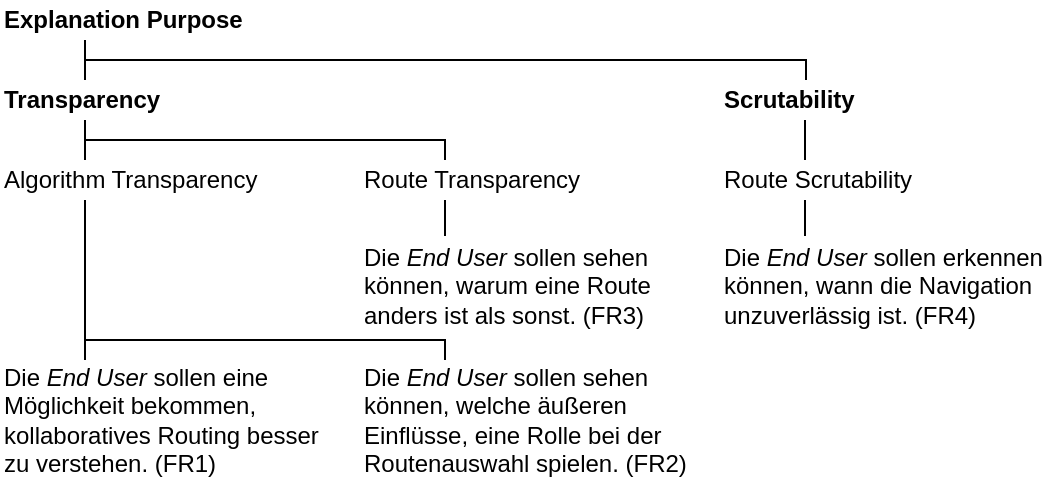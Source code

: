 <mxfile version="15.1.3" type="device"><diagram id="xbUQXwLGb0VArTBACj_G" name="Page-1"><mxGraphModel dx="946" dy="590" grid="1" gridSize="10" guides="1" tooltips="1" connect="1" arrows="1" fold="1" page="1" pageScale="1" pageWidth="1169" pageHeight="827" math="0" shadow="0"><root><mxCell id="0"/><mxCell id="1" parent="0"/><mxCell id="ftp5qUpsheQtbUtBXpzp-18" style="edgeStyle=orthogonalEdgeStyle;rounded=0;orthogonalLoop=1;jettySize=auto;html=1;exitX=0.25;exitY=1;exitDx=0;exitDy=0;entryX=0.25;entryY=0;entryDx=0;entryDy=0;endArrow=none;endFill=0;" parent="1" source="ftp5qUpsheQtbUtBXpzp-2" target="ftp5qUpsheQtbUtBXpzp-12" edge="1"><mxGeometry relative="1" as="geometry"/></mxCell><mxCell id="ftp5qUpsheQtbUtBXpzp-19" style="edgeStyle=orthogonalEdgeStyle;rounded=0;orthogonalLoop=1;jettySize=auto;html=1;exitX=0.25;exitY=1;exitDx=0;exitDy=0;entryX=0.25;entryY=0;entryDx=0;entryDy=0;endArrow=none;endFill=0;" parent="1" source="ftp5qUpsheQtbUtBXpzp-2" target="ftp5qUpsheQtbUtBXpzp-3" edge="1"><mxGeometry relative="1" as="geometry"><mxPoint x="980" y="250" as="targetPoint"/><Array as="points"><mxPoint x="443" y="240"/><mxPoint x="803" y="240"/><mxPoint x="803" y="250"/></Array></mxGeometry></mxCell><mxCell id="ftp5qUpsheQtbUtBXpzp-2" value="Explanation Purpose" style="text;html=1;strokeColor=none;fillColor=none;align=left;verticalAlign=middle;whiteSpace=wrap;rounded=0;fontStyle=1" parent="1" vertex="1"><mxGeometry x="400" y="210" width="170" height="20" as="geometry"/></mxCell><mxCell id="ftp5qUpsheQtbUtBXpzp-78" style="edgeStyle=orthogonalEdgeStyle;rounded=0;orthogonalLoop=1;jettySize=auto;html=1;exitX=0.25;exitY=1;exitDx=0;exitDy=0;entryX=0.25;entryY=0;entryDx=0;entryDy=0;fontFamily=Times New Roman;fontSize=14;endArrow=none;endFill=0;" parent="1" source="ftp5qUpsheQtbUtBXpzp-3" target="ftp5qUpsheQtbUtBXpzp-4" edge="1"><mxGeometry relative="1" as="geometry"/></mxCell><mxCell id="ftp5qUpsheQtbUtBXpzp-3" value="Scrutability" style="text;html=1;strokeColor=none;fillColor=none;align=left;verticalAlign=middle;whiteSpace=wrap;rounded=0;fontStyle=1" parent="1" vertex="1"><mxGeometry x="760" y="250" width="170" height="20" as="geometry"/></mxCell><mxCell id="ftp5qUpsheQtbUtBXpzp-77" style="edgeStyle=orthogonalEdgeStyle;rounded=0;orthogonalLoop=1;jettySize=auto;html=1;exitX=0.25;exitY=1;exitDx=0;exitDy=0;entryX=0.25;entryY=0;entryDx=0;entryDy=0;fontFamily=Times New Roman;fontSize=14;endArrow=none;endFill=0;" parent="1" source="ftp5qUpsheQtbUtBXpzp-4" target="ftp5qUpsheQtbUtBXpzp-5" edge="1"><mxGeometry relative="1" as="geometry"/></mxCell><mxCell id="ftp5qUpsheQtbUtBXpzp-4" value="Route Scrutability" style="text;html=1;strokeColor=none;fillColor=none;align=left;verticalAlign=middle;whiteSpace=wrap;rounded=0;fontStyle=0" parent="1" vertex="1"><mxGeometry x="760" y="290" width="170" height="20" as="geometry"/></mxCell><mxCell id="ftp5qUpsheQtbUtBXpzp-5" value="&lt;span style=&quot;font-weight: normal&quot;&gt;Die &lt;i&gt;End User&lt;/i&gt; sollen erkennen können, wann die Navigation unzuverlässig ist. (FR4)&lt;/span&gt;" style="text;html=1;strokeColor=none;fillColor=none;align=left;verticalAlign=middle;whiteSpace=wrap;rounded=0;fontStyle=1" parent="1" vertex="1"><mxGeometry x="760" y="328" width="170" height="50" as="geometry"/></mxCell><mxCell id="ftp5qUpsheQtbUtBXpzp-11" style="edgeStyle=orthogonalEdgeStyle;rounded=0;orthogonalLoop=1;jettySize=auto;html=1;exitX=0.25;exitY=1;exitDx=0;exitDy=0;entryX=0.25;entryY=0;entryDx=0;entryDy=0;endArrow=none;endFill=0;" parent="1" source="ftp5qUpsheQtbUtBXpzp-12" target="ftp5qUpsheQtbUtBXpzp-14" edge="1"><mxGeometry relative="1" as="geometry"><mxPoint x="442.5" y="290" as="targetPoint"/></mxGeometry></mxCell><mxCell id="ftp5qUpsheQtbUtBXpzp-74" style="edgeStyle=orthogonalEdgeStyle;rounded=0;orthogonalLoop=1;jettySize=auto;html=1;exitX=0.25;exitY=1;exitDx=0;exitDy=0;fontFamily=Times New Roman;fontSize=14;endArrow=none;endFill=0;entryX=0.25;entryY=0;entryDx=0;entryDy=0;" parent="1" source="ftp5qUpsheQtbUtBXpzp-12" target="ftp5qUpsheQtbUtBXpzp-67" edge="1"><mxGeometry relative="1" as="geometry"><mxPoint x="640" y="260" as="targetPoint"/><Array as="points"><mxPoint x="443" y="280"/><mxPoint x="623" y="280"/></Array></mxGeometry></mxCell><mxCell id="ftp5qUpsheQtbUtBXpzp-12" value="Transparency" style="text;html=1;strokeColor=none;fillColor=none;align=left;verticalAlign=middle;whiteSpace=wrap;rounded=0;fontStyle=1" parent="1" vertex="1"><mxGeometry x="400" y="250" width="170" height="20" as="geometry"/></mxCell><mxCell id="ftp5qUpsheQtbUtBXpzp-13" style="edgeStyle=orthogonalEdgeStyle;rounded=0;orthogonalLoop=1;jettySize=auto;html=1;exitX=0.25;exitY=1;exitDx=0;exitDy=0;entryX=0.25;entryY=0;entryDx=0;entryDy=0;endArrow=none;endFill=0;" parent="1" source="ftp5qUpsheQtbUtBXpzp-14" target="ftp5qUpsheQtbUtBXpzp-16" edge="1"><mxGeometry relative="1" as="geometry"/></mxCell><mxCell id="ftp5qUpsheQtbUtBXpzp-14" value="Algorithm Transparency" style="text;html=1;strokeColor=none;fillColor=none;align=left;verticalAlign=middle;whiteSpace=wrap;rounded=0;fontStyle=0" parent="1" vertex="1"><mxGeometry x="400" y="290" width="170" height="20" as="geometry"/></mxCell><mxCell id="ftp5qUpsheQtbUtBXpzp-16" value="&lt;span style=&quot;font-weight: normal&quot;&gt;Die &lt;i&gt;End User&lt;/i&gt; sollen eine Möglichkeit bekommen, kollaboratives Routing besser zu verstehen. (FR1)&lt;/span&gt;" style="text;html=1;strokeColor=none;fillColor=none;align=left;verticalAlign=middle;whiteSpace=wrap;rounded=0;fontStyle=1" parent="1" vertex="1"><mxGeometry x="400" y="390" width="170" height="60" as="geometry"/></mxCell><mxCell id="ftp5qUpsheQtbUtBXpzp-59" style="edgeStyle=orthogonalEdgeStyle;rounded=0;orthogonalLoop=1;jettySize=auto;html=1;exitX=0.25;exitY=1;exitDx=0;exitDy=0;entryX=0.25;entryY=0;entryDx=0;entryDy=0;endArrow=none;endFill=0;" parent="1" source="ftp5qUpsheQtbUtBXpzp-14" target="ftp5qUpsheQtbUtBXpzp-62" edge="1"><mxGeometry relative="1" as="geometry"><mxPoint x="622.5" y="370" as="sourcePoint"/><Array as="points"><mxPoint x="443" y="380"/><mxPoint x="623" y="380"/></Array></mxGeometry></mxCell><mxCell id="ftp5qUpsheQtbUtBXpzp-62" value="&lt;span style=&quot;font-weight: normal&quot;&gt;Die &lt;i&gt;End User&lt;/i&gt; sollen sehen können, welche äußeren Einflüsse, eine Rolle bei der Routenauswahl spielen. (FR2)&lt;/span&gt;" style="text;html=1;strokeColor=none;fillColor=none;align=left;verticalAlign=middle;whiteSpace=wrap;rounded=0;fontStyle=1" parent="1" vertex="1"><mxGeometry x="580" y="390" width="170" height="60" as="geometry"/></mxCell><mxCell id="ftp5qUpsheQtbUtBXpzp-66" style="edgeStyle=orthogonalEdgeStyle;rounded=0;orthogonalLoop=1;jettySize=auto;html=1;exitX=0.25;exitY=1;exitDx=0;exitDy=0;entryX=0.25;entryY=0;entryDx=0;entryDy=0;endArrow=none;endFill=0;" parent="1" source="ftp5qUpsheQtbUtBXpzp-67" target="ftp5qUpsheQtbUtBXpzp-69" edge="1"><mxGeometry relative="1" as="geometry"/></mxCell><mxCell id="ftp5qUpsheQtbUtBXpzp-67" value="Route Transparency" style="text;html=1;strokeColor=none;fillColor=none;align=left;verticalAlign=middle;whiteSpace=wrap;rounded=0;fontStyle=0" parent="1" vertex="1"><mxGeometry x="580" y="290" width="170" height="20" as="geometry"/></mxCell><mxCell id="ftp5qUpsheQtbUtBXpzp-69" value="&lt;span style=&quot;font-weight: normal&quot;&gt;Die &lt;i&gt;End User&lt;/i&gt; sollen sehen können, warum eine Route anders ist als sonst. (FR3)&lt;/span&gt;" style="text;html=1;strokeColor=none;fillColor=none;align=left;verticalAlign=middle;whiteSpace=wrap;rounded=0;fontStyle=1" parent="1" vertex="1"><mxGeometry x="580" y="328" width="170" height="50" as="geometry"/></mxCell></root></mxGraphModel></diagram></mxfile>